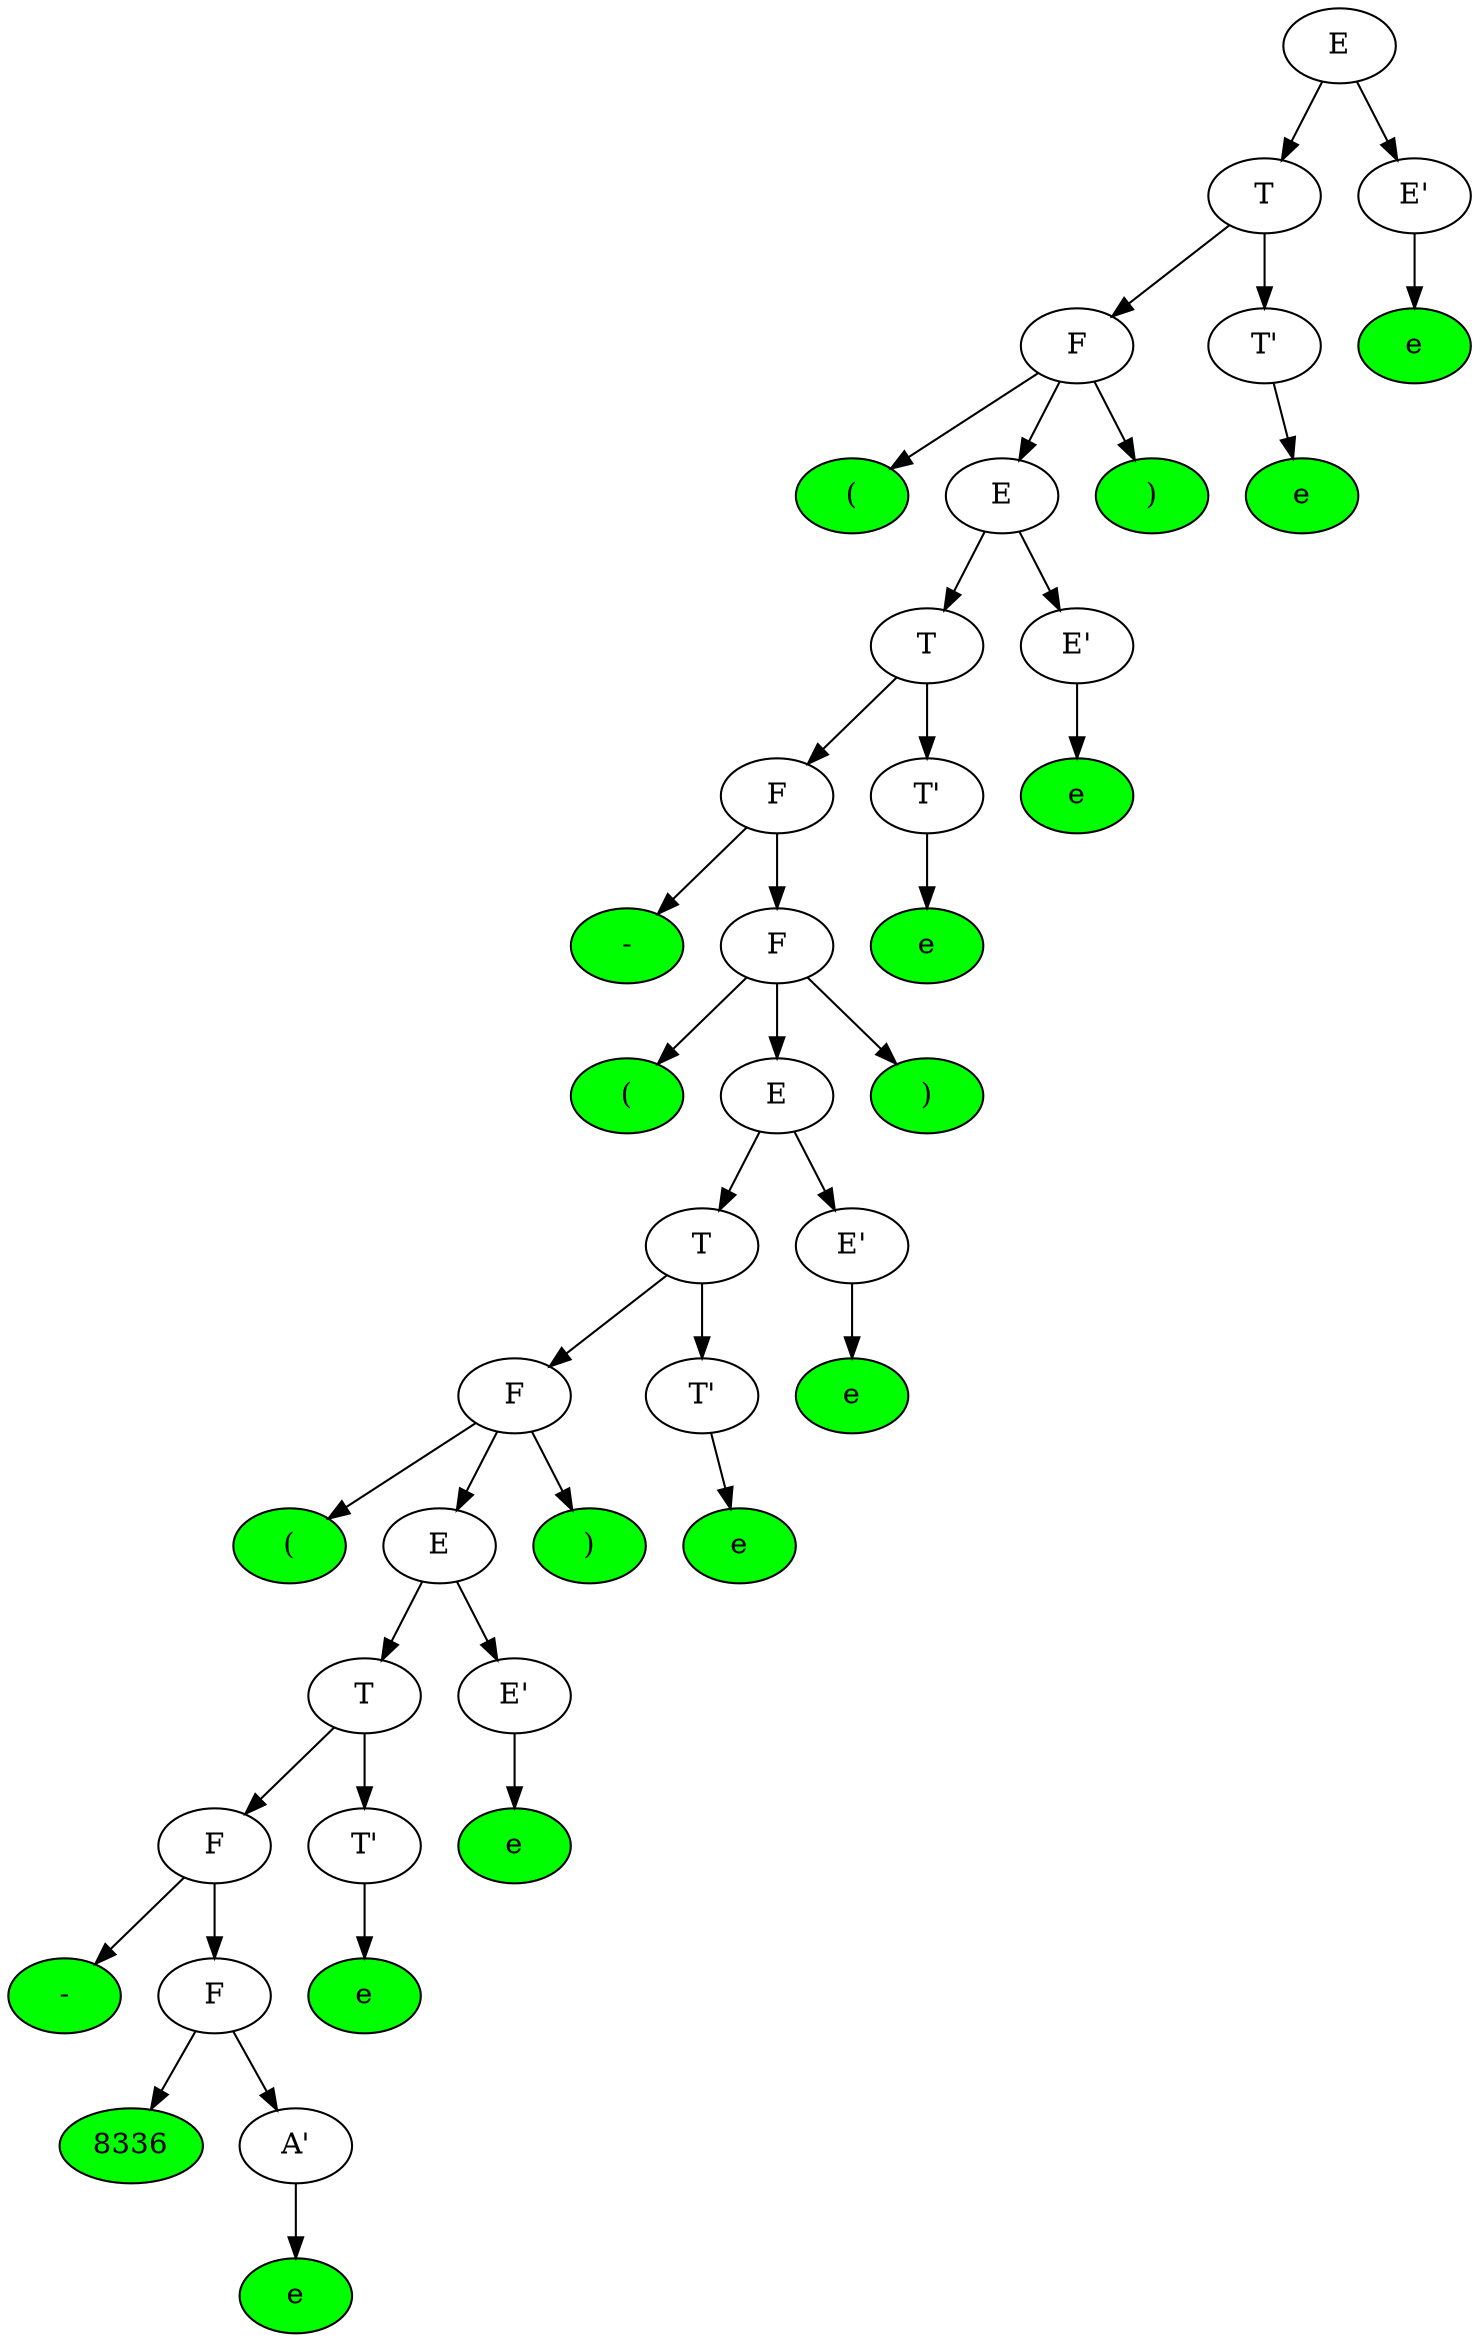 digraph parseTree {
	ordering=out;
	a_0 [label="E"];
	a_1 [label="T"];
	a_2 [label="F"];
	a_3 [label="("; style=filled; fillcolor=green;];
	a_4 [label="E"];
	a_5 [label="T"];
	a_6 [label="F"];
	a_7 [label="-"; style=filled; fillcolor=green;];
	a_8 [label="F"];
	a_9 [label="("; style=filled; fillcolor=green;];
	a_10 [label="E"];
	a_11 [label="T"];
	a_12 [label="F"];
	a_13 [label="("; style=filled; fillcolor=green;];
	a_14 [label="E"];
	a_15 [label="T"];
	a_16 [label="F"];
	a_17 [label="-"; style=filled; fillcolor=green;];
	a_18 [label="F"];
	a_19 [label="8336"; style=filled; fillcolor=green;];
	a_20 [label="A'"];
	a_21 [label="e"; style=filled; fillcolor=green;];
	a_20 -> a_21
	a_18 -> a_19
	a_18 -> a_20
	a_16 -> a_17
	a_16 -> a_18
	a_22 [label="T'"];
	a_23 [label="e"; style=filled; fillcolor=green;];
	a_22 -> a_23
	a_15 -> a_16
	a_15 -> a_22
	a_24 [label="E'"];
	a_25 [label="e"; style=filled; fillcolor=green;];
	a_24 -> a_25
	a_14 -> a_15
	a_14 -> a_24
	a_26 [label=")"; style=filled; fillcolor=green;];
	a_12 -> a_13
	a_12 -> a_14
	a_12 -> a_26
	a_27 [label="T'"];
	a_28 [label="e"; style=filled; fillcolor=green;];
	a_27 -> a_28
	a_11 -> a_12
	a_11 -> a_27
	a_29 [label="E'"];
	a_30 [label="e"; style=filled; fillcolor=green;];
	a_29 -> a_30
	a_10 -> a_11
	a_10 -> a_29
	a_31 [label=")"; style=filled; fillcolor=green;];
	a_8 -> a_9
	a_8 -> a_10
	a_8 -> a_31
	a_6 -> a_7
	a_6 -> a_8
	a_32 [label="T'"];
	a_33 [label="e"; style=filled; fillcolor=green;];
	a_32 -> a_33
	a_5 -> a_6
	a_5 -> a_32
	a_34 [label="E'"];
	a_35 [label="e"; style=filled; fillcolor=green;];
	a_34 -> a_35
	a_4 -> a_5
	a_4 -> a_34
	a_36 [label=")"; style=filled; fillcolor=green;];
	a_2 -> a_3
	a_2 -> a_4
	a_2 -> a_36
	a_37 [label="T'"];
	a_38 [label="e"; style=filled; fillcolor=green;];
	a_37 -> a_38
	a_1 -> a_2
	a_1 -> a_37
	a_39 [label="E'"];
	a_40 [label="e"; style=filled; fillcolor=green;];
	a_39 -> a_40
	a_0 -> a_1
	a_0 -> a_39
}

